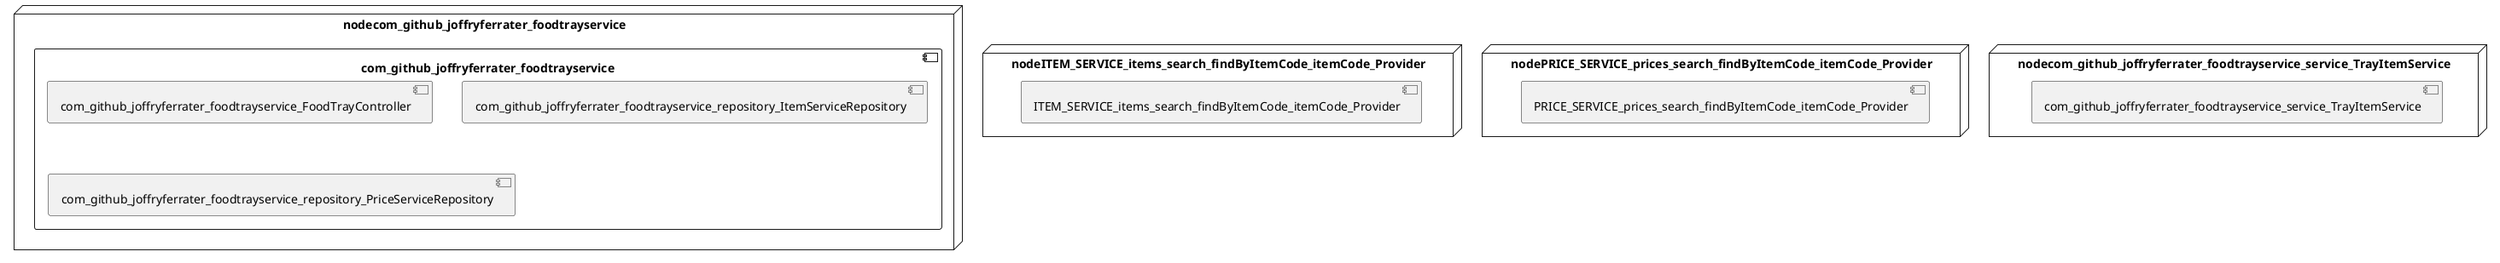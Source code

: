 @startuml
skinparam fixCircleLabelOverlapping true
skinparam componentStyle uml2
node nodecom_github_joffryferrater_foodtrayservice {
component com_github_joffryferrater_foodtrayservice {
[com_github_joffryferrater_foodtrayservice_FoodTrayController] [[jferrater-tap-and-eat-microservices.system#_0haBgFa-Ee-lwMkBfci3vQ]]
[com_github_joffryferrater_foodtrayservice_repository_ItemServiceRepository] [[jferrater-tap-and-eat-microservices.system#_0haBgFa-Ee-lwMkBfci3vQ]]
[com_github_joffryferrater_foodtrayservice_repository_PriceServiceRepository] [[jferrater-tap-and-eat-microservices.system#_0haBgFa-Ee-lwMkBfci3vQ]]
}
}
node nodeITEM_SERVICE_items_search_findByItemCode_itemCode_Provider {
[ITEM_SERVICE_items_search_findByItemCode_itemCode_Provider] [[jferrater-tap-and-eat-microservices.system#_0haBgFa-Ee-lwMkBfci3vQ]]
}
node nodePRICE_SERVICE_prices_search_findByItemCode_itemCode_Provider {
[PRICE_SERVICE_prices_search_findByItemCode_itemCode_Provider] [[jferrater-tap-and-eat-microservices.system#_0haBgFa-Ee-lwMkBfci3vQ]]
}
node nodecom_github_joffryferrater_foodtrayservice_service_TrayItemService {
[com_github_joffryferrater_foodtrayservice_service_TrayItemService] [[jferrater-tap-and-eat-microservices.system#_0haBgFa-Ee-lwMkBfci3vQ]]
}

@enduml
